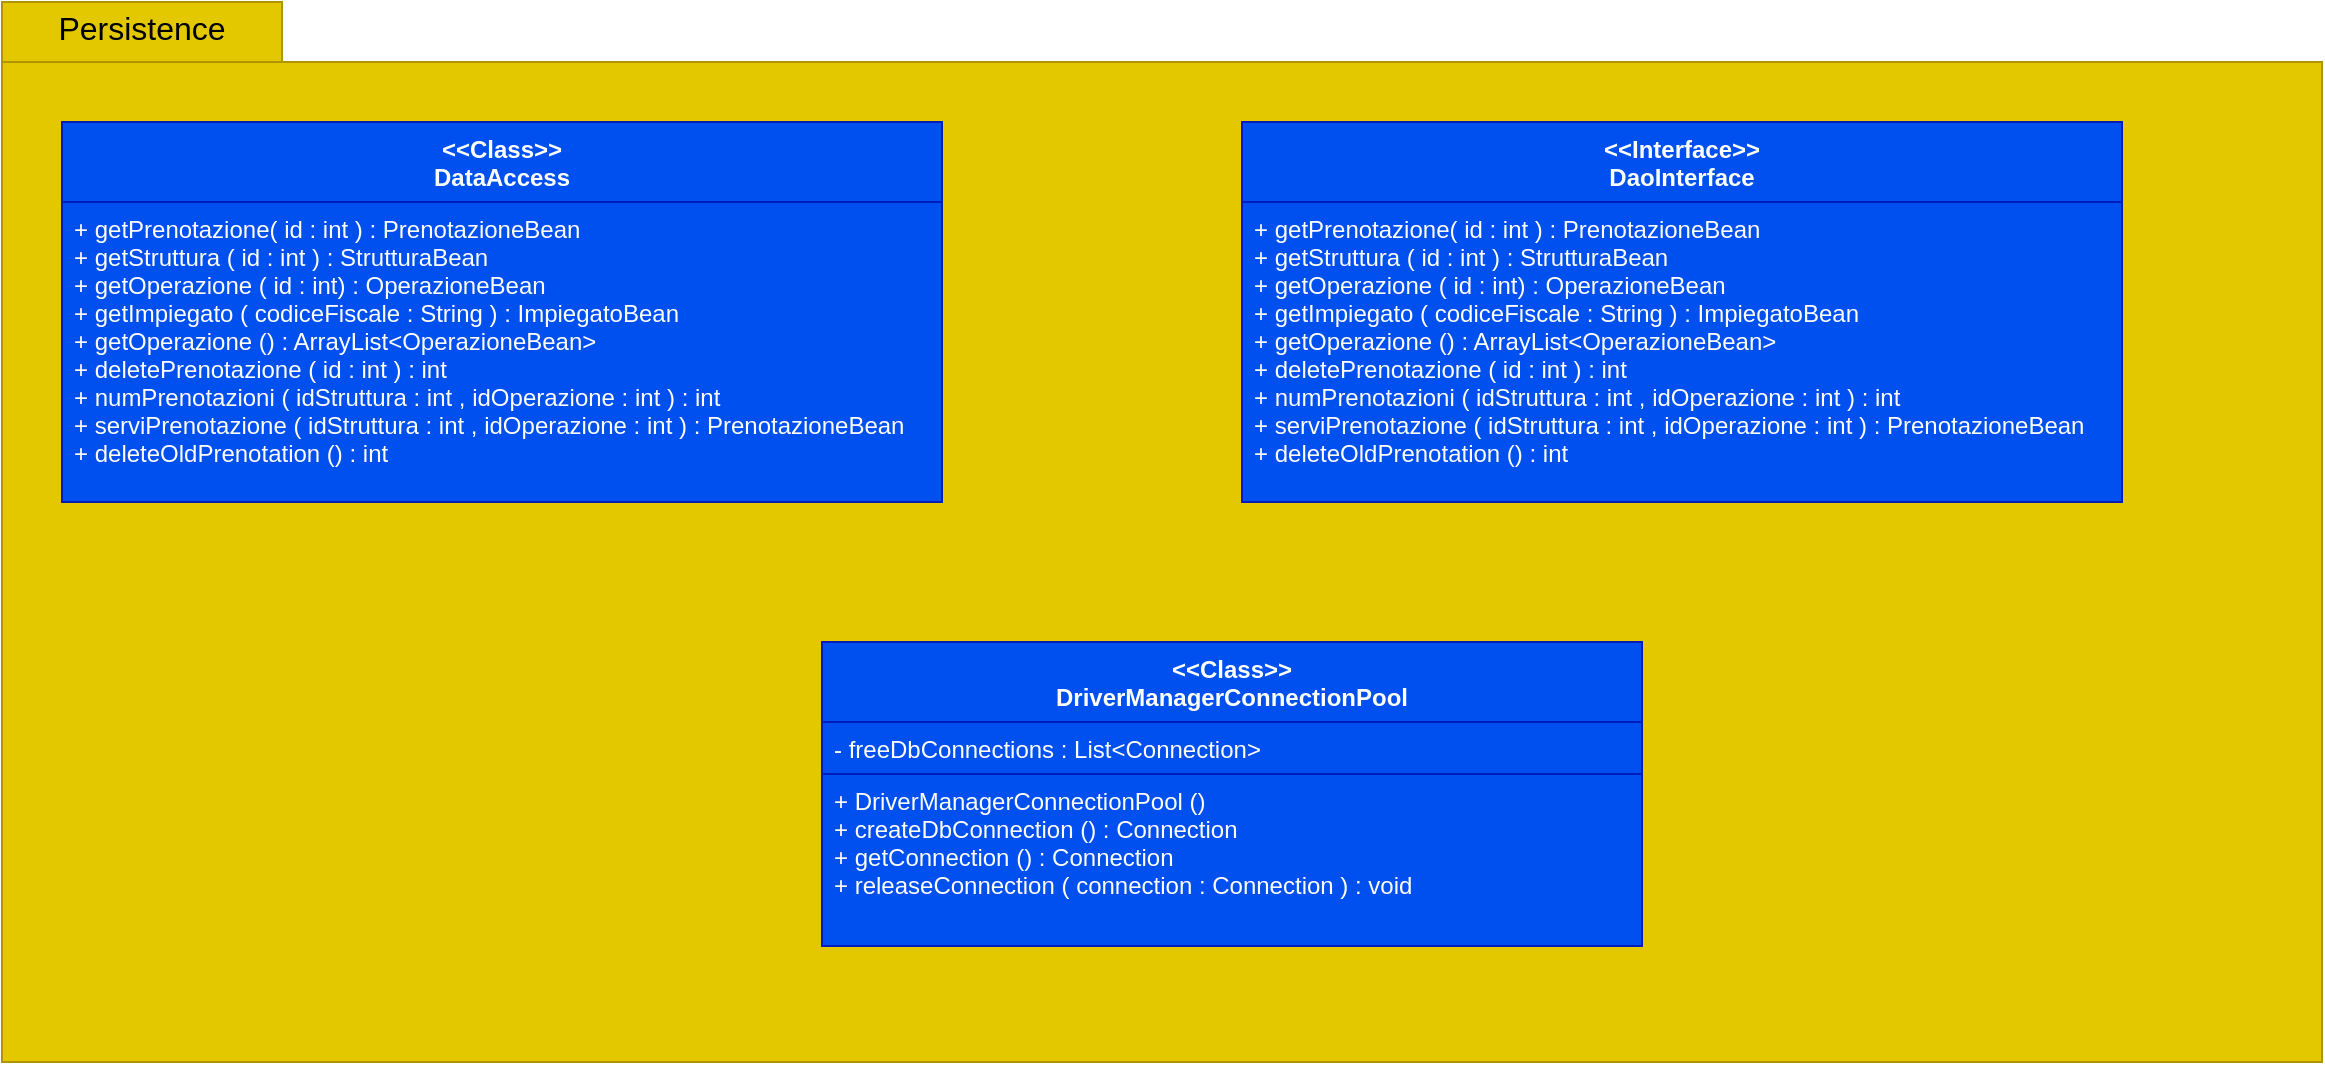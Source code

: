 <mxfile version="13.9.5" type="device"><diagram id="zP3J_K3vR0_SVOslajq6" name="Pagina-1"><mxGraphModel dx="2857" dy="2140" grid="1" gridSize="10" guides="1" tooltips="1" connect="1" arrows="1" fold="1" page="1" pageScale="1" pageWidth="827" pageHeight="1169" math="0" shadow="0"><root><mxCell id="0"/><mxCell id="1" parent="0"/><mxCell id="k9szIhPonZY_DwSzfp4F-1" value="" style="shape=folder;fontStyle=1;spacingTop=10;tabWidth=140;tabHeight=30;tabPosition=left;html=1;fillColor=#e3c800;strokeColor=#B09500;fontColor=#ffffff;" parent="1" vertex="1"><mxGeometry x="110" y="230" width="1160" height="530" as="geometry"/></mxCell><mxCell id="k9szIhPonZY_DwSzfp4F-2" value="&lt;&lt;Class&gt;&gt;&#10;DataAccess" style="swimlane;fontStyle=1;align=center;verticalAlign=top;childLayout=stackLayout;horizontal=1;startSize=40;horizontalStack=0;resizeParent=1;resizeParentMax=0;resizeLast=0;collapsible=1;marginBottom=0;fillColor=#0050ef;strokeColor=#001DBC;fontColor=#ffffff;" parent="1" vertex="1"><mxGeometry x="140" y="290" width="440" height="190" as="geometry"/></mxCell><mxCell id="k9szIhPonZY_DwSzfp4F-5" value="+ getPrenotazione( id : int ) : PrenotazioneBean&#10;+ getStruttura ( id : int ) : StrutturaBean&#10;+ getOperazione ( id : int) : OperazioneBean&#10;+ getImpiegato ( codiceFiscale : String ) : ImpiegatoBean&#10;+ getOperazione () : ArrayList&lt;OperazioneBean&gt;&#10;+ deletePrenotazione ( id : int ) : int&#10;+ numPrenotazioni ( idStruttura : int , idOperazione : int ) : int&#10;+ serviPrenotazione ( idStruttura : int , idOperazione : int ) : PrenotazioneBean&#10;+ deleteOldPrenotation () : int" style="text;strokeColor=#001DBC;fillColor=#0050ef;align=left;verticalAlign=top;spacingLeft=4;spacingRight=4;overflow=hidden;rotatable=0;points=[[0,0.5],[1,0.5]];portConstraint=eastwest;fontColor=#ffffff;" parent="k9szIhPonZY_DwSzfp4F-2" vertex="1"><mxGeometry y="40" width="440" height="150" as="geometry"/></mxCell><mxCell id="k9szIhPonZY_DwSzfp4F-10" value="&lt;&lt;Interface&gt;&gt;&#10;DaoInterface" style="swimlane;fontStyle=1;align=center;verticalAlign=top;childLayout=stackLayout;horizontal=1;startSize=40;horizontalStack=0;resizeParent=1;resizeParentMax=0;resizeLast=0;collapsible=1;marginBottom=0;fillColor=#0050ef;strokeColor=#001DBC;fontColor=#ffffff;" parent="1" vertex="1"><mxGeometry x="730" y="290" width="440" height="190" as="geometry"/></mxCell><mxCell id="k9szIhPonZY_DwSzfp4F-11" value="+ getPrenotazione( id : int ) : PrenotazioneBean&#10;+ getStruttura ( id : int ) : StrutturaBean&#10;+ getOperazione ( id : int) : OperazioneBean&#10;+ getImpiegato ( codiceFiscale : String ) : ImpiegatoBean&#10;+ getOperazione () : ArrayList&lt;OperazioneBean&gt;&#10;+ deletePrenotazione ( id : int ) : int&#10;+ numPrenotazioni ( idStruttura : int , idOperazione : int ) : int&#10;+ serviPrenotazione ( idStruttura : int , idOperazione : int ) : PrenotazioneBean&#10;+ deleteOldPrenotation () : int" style="text;strokeColor=#001DBC;fillColor=#0050ef;align=left;verticalAlign=top;spacingLeft=4;spacingRight=4;overflow=hidden;rotatable=0;points=[[0,0.5],[1,0.5]];portConstraint=eastwest;fontColor=#ffffff;" parent="k9szIhPonZY_DwSzfp4F-10" vertex="1"><mxGeometry y="40" width="440" height="150" as="geometry"/></mxCell><mxCell id="k9szIhPonZY_DwSzfp4F-14" value="&lt;&lt;Class&gt;&gt;&#10;DriverManagerConnectionPool" style="swimlane;fontStyle=1;align=center;verticalAlign=top;childLayout=stackLayout;horizontal=1;startSize=40;horizontalStack=0;resizeParent=1;resizeParentMax=0;resizeLast=0;collapsible=1;marginBottom=0;fillColor=#0050ef;strokeColor=#001DBC;fontColor=#ffffff;" parent="1" vertex="1"><mxGeometry x="520" y="550" width="410" height="152" as="geometry"/></mxCell><mxCell id="k9szIhPonZY_DwSzfp4F-15" value="- freeDbConnections : List&lt;Connection&gt;" style="text;strokeColor=#001DBC;fillColor=#0050ef;align=left;verticalAlign=top;spacingLeft=4;spacingRight=4;overflow=hidden;rotatable=0;points=[[0,0.5],[1,0.5]];portConstraint=eastwest;fontColor=#ffffff;" parent="k9szIhPonZY_DwSzfp4F-14" vertex="1"><mxGeometry y="40" width="410" height="26" as="geometry"/></mxCell><mxCell id="k9szIhPonZY_DwSzfp4F-17" value="+ DriverManagerConnectionPool ()&#10;+ createDbConnection () : Connection&#10;+ getConnection () : Connection&#10;+ releaseConnection ( connection : Connection ) : void" style="text;strokeColor=#001DBC;fillColor=#0050ef;align=left;verticalAlign=top;spacingLeft=4;spacingRight=4;overflow=hidden;rotatable=0;points=[[0,0.5],[1,0.5]];portConstraint=eastwest;fontColor=#ffffff;" parent="k9szIhPonZY_DwSzfp4F-14" vertex="1"><mxGeometry y="66" width="410" height="86" as="geometry"/></mxCell><mxCell id="k9szIhPonZY_DwSzfp4F-18" value="&lt;font style=&quot;font-size: 16px&quot;&gt;Persistence&lt;/font&gt;" style="text;html=1;strokeColor=none;fillColor=none;align=center;verticalAlign=middle;whiteSpace=wrap;rounded=0;strokeWidth=1;" parent="1" vertex="1"><mxGeometry x="160" y="233" width="40" height="20" as="geometry"/></mxCell></root></mxGraphModel></diagram></mxfile>
